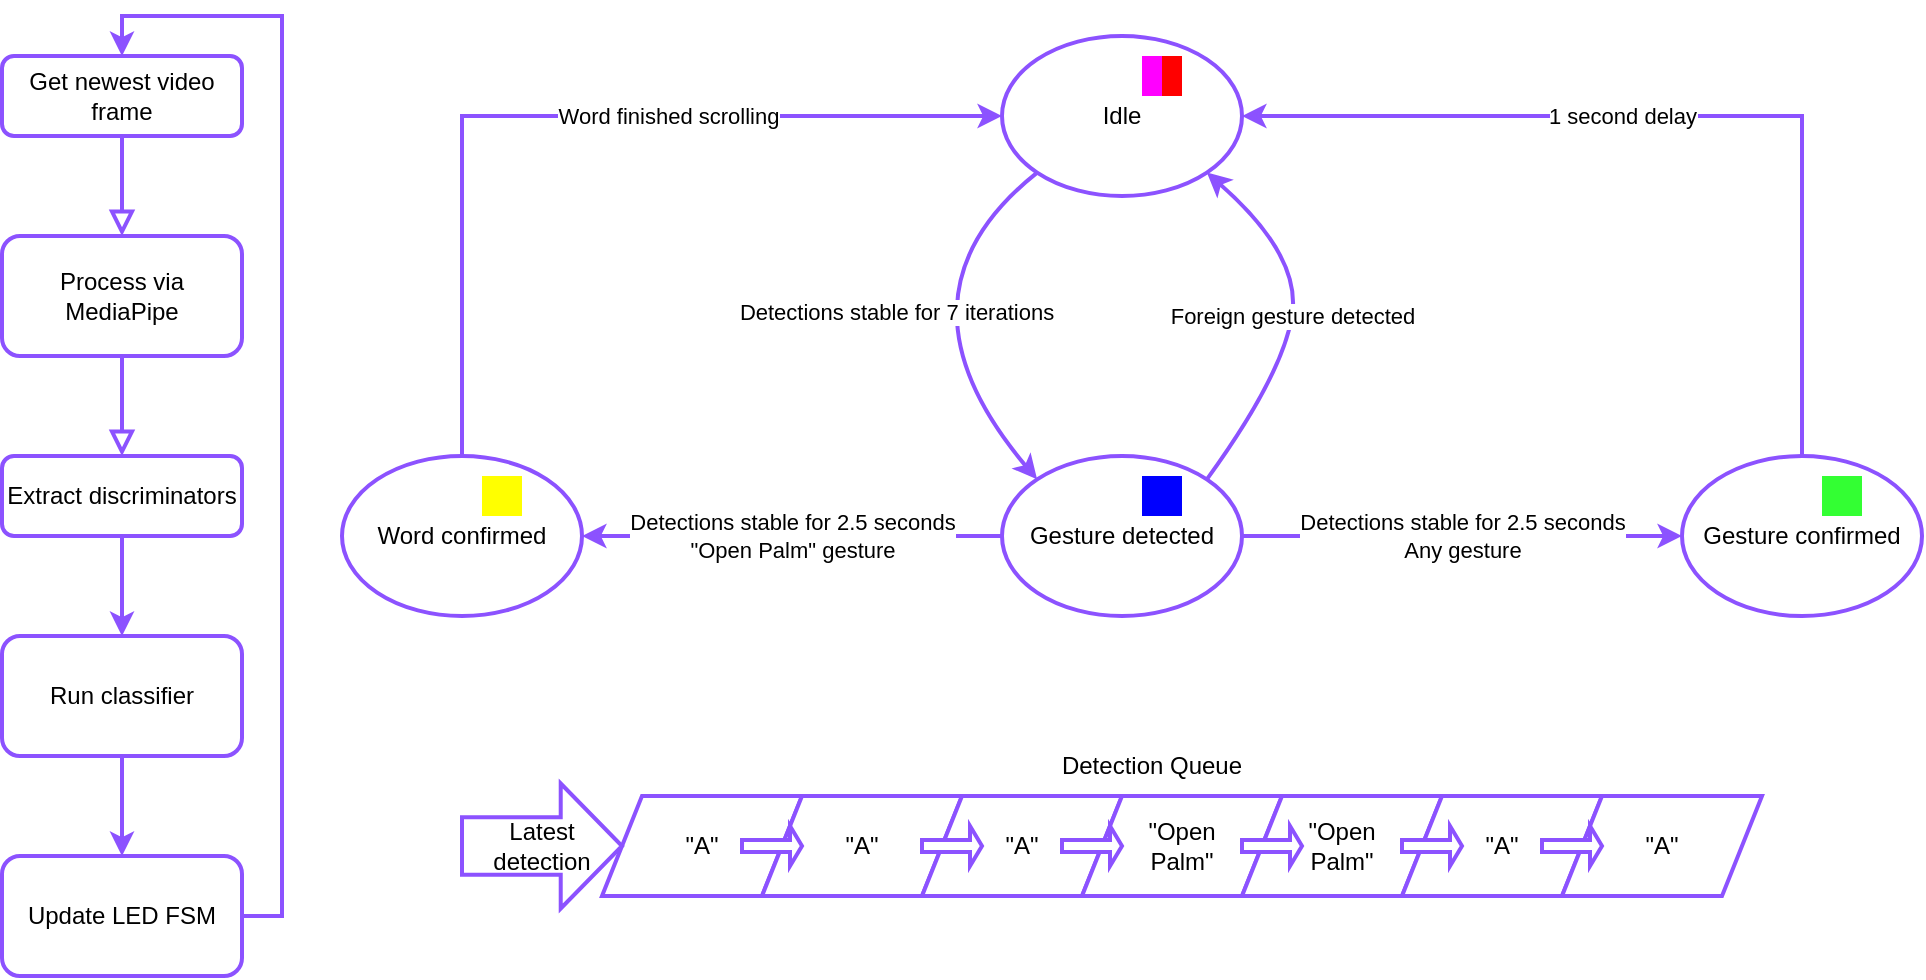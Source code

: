 <mxfile version="23.1.1" type="device">
  <diagram id="C5RBs43oDa-KdzZeNtuy" name="Page-1">
    <mxGraphModel dx="989" dy="547" grid="1" gridSize="10" guides="1" tooltips="1" connect="1" arrows="1" fold="1" page="1" pageScale="1" pageWidth="1169" pageHeight="827" math="0" shadow="0">
      <root>
        <mxCell id="WIyWlLk6GJQsqaUBKTNV-0" />
        <mxCell id="WIyWlLk6GJQsqaUBKTNV-1" parent="WIyWlLk6GJQsqaUBKTNV-0" />
        <mxCell id="WIyWlLk6GJQsqaUBKTNV-3" value="Get newest video frame" style="rounded=1;whiteSpace=wrap;html=1;fontSize=12;glass=0;strokeWidth=2;shadow=0;strokeColor=#8c52ff;" parent="WIyWlLk6GJQsqaUBKTNV-1" vertex="1">
          <mxGeometry x="60" y="60" width="120" height="40" as="geometry" />
        </mxCell>
        <mxCell id="E4I7RhbqZSsagmwxLHqh-1" value="" style="rounded=0;html=1;jettySize=auto;orthogonalLoop=1;fontSize=11;endArrow=block;endFill=0;endSize=8;strokeWidth=2;shadow=0;labelBackgroundColor=none;edgeStyle=orthogonalEdgeStyle;strokeColor=#8c52ff;" edge="1" parent="WIyWlLk6GJQsqaUBKTNV-1" source="WIyWlLk6GJQsqaUBKTNV-3" target="E4I7RhbqZSsagmwxLHqh-2">
          <mxGeometry relative="1" as="geometry">
            <mxPoint x="120" y="130" as="sourcePoint" />
            <mxPoint x="120" y="400" as="targetPoint" />
          </mxGeometry>
        </mxCell>
        <mxCell id="E4I7RhbqZSsagmwxLHqh-2" value="Process via MediaPipe" style="rounded=1;whiteSpace=wrap;html=1;strokeWidth=2;strokeColor=#8c52ff;" vertex="1" parent="WIyWlLk6GJQsqaUBKTNV-1">
          <mxGeometry x="60" y="150" width="120" height="60" as="geometry" />
        </mxCell>
        <mxCell id="E4I7RhbqZSsagmwxLHqh-8" style="edgeStyle=orthogonalEdgeStyle;rounded=0;orthogonalLoop=1;jettySize=auto;html=1;entryX=0.5;entryY=0;entryDx=0;entryDy=0;strokeWidth=2;strokeColor=#8c52ff;" edge="1" parent="WIyWlLk6GJQsqaUBKTNV-1" source="E4I7RhbqZSsagmwxLHqh-4" target="E4I7RhbqZSsagmwxLHqh-5">
          <mxGeometry relative="1" as="geometry" />
        </mxCell>
        <mxCell id="E4I7RhbqZSsagmwxLHqh-4" value="Run classifier" style="rounded=1;whiteSpace=wrap;html=1;strokeWidth=2;strokeColor=#8c52ff;" vertex="1" parent="WIyWlLk6GJQsqaUBKTNV-1">
          <mxGeometry x="60" y="350" width="120" height="60" as="geometry" />
        </mxCell>
        <mxCell id="E4I7RhbqZSsagmwxLHqh-9" style="edgeStyle=orthogonalEdgeStyle;rounded=0;orthogonalLoop=1;jettySize=auto;html=1;entryX=0.5;entryY=0;entryDx=0;entryDy=0;strokeWidth=2;strokeColor=#8c52ff;" edge="1" parent="WIyWlLk6GJQsqaUBKTNV-1" source="E4I7RhbqZSsagmwxLHqh-5" target="WIyWlLk6GJQsqaUBKTNV-3">
          <mxGeometry relative="1" as="geometry">
            <Array as="points">
              <mxPoint x="200" y="490" />
              <mxPoint x="200" y="40" />
              <mxPoint x="120" y="40" />
            </Array>
          </mxGeometry>
        </mxCell>
        <mxCell id="E4I7RhbqZSsagmwxLHqh-5" value="Update LED FSM" style="rounded=1;whiteSpace=wrap;html=1;strokeWidth=2;strokeColor=#8c52ff;" vertex="1" parent="WIyWlLk6GJQsqaUBKTNV-1">
          <mxGeometry x="60" y="460" width="120" height="60" as="geometry" />
        </mxCell>
        <mxCell id="E4I7RhbqZSsagmwxLHqh-6" value="" style="rounded=0;html=1;jettySize=auto;orthogonalLoop=1;fontSize=11;endArrow=block;endFill=0;endSize=8;strokeWidth=2;shadow=0;labelBackgroundColor=none;edgeStyle=orthogonalEdgeStyle;strokeColor=#8c52ff;" edge="1" parent="WIyWlLk6GJQsqaUBKTNV-1" source="E4I7RhbqZSsagmwxLHqh-2" target="E4I7RhbqZSsagmwxLHqh-3">
          <mxGeometry relative="1" as="geometry">
            <mxPoint x="120" y="220" as="sourcePoint" />
            <mxPoint x="120" y="280" as="targetPoint" />
          </mxGeometry>
        </mxCell>
        <mxCell id="E4I7RhbqZSsagmwxLHqh-7" style="edgeStyle=orthogonalEdgeStyle;rounded=0;orthogonalLoop=1;jettySize=auto;html=1;entryX=0.5;entryY=0;entryDx=0;entryDy=0;strokeWidth=2;strokeColor=#8c52ff;" edge="1" parent="WIyWlLk6GJQsqaUBKTNV-1" source="E4I7RhbqZSsagmwxLHqh-3" target="E4I7RhbqZSsagmwxLHqh-4">
          <mxGeometry relative="1" as="geometry" />
        </mxCell>
        <mxCell id="E4I7RhbqZSsagmwxLHqh-3" value="Extract discriminators" style="rounded=1;whiteSpace=wrap;html=1;strokeWidth=2;strokeColor=#8c52ff;" vertex="1" parent="WIyWlLk6GJQsqaUBKTNV-1">
          <mxGeometry x="60" y="260" width="120" height="40" as="geometry" />
        </mxCell>
        <mxCell id="E4I7RhbqZSsagmwxLHqh-10" value="Idle" style="ellipse;whiteSpace=wrap;html=1;strokeColor=#8C52FF;strokeWidth=2;" vertex="1" parent="WIyWlLk6GJQsqaUBKTNV-1">
          <mxGeometry x="560" y="50" width="120" height="80" as="geometry" />
        </mxCell>
        <mxCell id="E4I7RhbqZSsagmwxLHqh-25" value="&lt;div&gt;Detections stable for 2.5 seconds&lt;/div&gt;&lt;div&gt;&quot;Open Palm&quot; gesture&lt;br&gt;&lt;/div&gt;" style="edgeStyle=orthogonalEdgeStyle;rounded=0;orthogonalLoop=1;jettySize=auto;html=1;strokeWidth=2;strokeColor=#8C52FF;" edge="1" parent="WIyWlLk6GJQsqaUBKTNV-1" source="E4I7RhbqZSsagmwxLHqh-11" target="E4I7RhbqZSsagmwxLHqh-13">
          <mxGeometry relative="1" as="geometry" />
        </mxCell>
        <mxCell id="E4I7RhbqZSsagmwxLHqh-11" value="Gesture detected" style="ellipse;whiteSpace=wrap;html=1;strokeWidth=2;strokeColor=#8C52FF;" vertex="1" parent="WIyWlLk6GJQsqaUBKTNV-1">
          <mxGeometry x="560" y="260" width="120" height="80" as="geometry" />
        </mxCell>
        <mxCell id="E4I7RhbqZSsagmwxLHqh-31" value="1 second delay" style="edgeStyle=orthogonalEdgeStyle;rounded=0;orthogonalLoop=1;jettySize=auto;html=1;entryX=1;entryY=0.5;entryDx=0;entryDy=0;exitX=0.5;exitY=0;exitDx=0;exitDy=0;strokeWidth=2;strokeColor=#8C52FF;" edge="1" parent="WIyWlLk6GJQsqaUBKTNV-1" source="E4I7RhbqZSsagmwxLHqh-12" target="E4I7RhbqZSsagmwxLHqh-10">
          <mxGeometry x="0.155" relative="1" as="geometry">
            <Array as="points">
              <mxPoint x="960" y="90" />
            </Array>
            <mxPoint as="offset" />
          </mxGeometry>
        </mxCell>
        <mxCell id="E4I7RhbqZSsagmwxLHqh-12" value="Gesture confirmed" style="ellipse;whiteSpace=wrap;html=1;strokeWidth=2;strokeColor=#8C52FF;" vertex="1" parent="WIyWlLk6GJQsqaUBKTNV-1">
          <mxGeometry x="900" y="260" width="120" height="80" as="geometry" />
        </mxCell>
        <mxCell id="E4I7RhbqZSsagmwxLHqh-32" value="Word finished scrolling" style="edgeStyle=orthogonalEdgeStyle;rounded=0;orthogonalLoop=1;jettySize=auto;html=1;entryX=0;entryY=0.5;entryDx=0;entryDy=0;exitX=0.5;exitY=0;exitDx=0;exitDy=0;strokeWidth=2;strokeColor=#8C52FF;" edge="1" parent="WIyWlLk6GJQsqaUBKTNV-1" source="E4I7RhbqZSsagmwxLHqh-13" target="E4I7RhbqZSsagmwxLHqh-10">
          <mxGeometry x="0.238" relative="1" as="geometry">
            <Array as="points">
              <mxPoint x="290" y="90" />
            </Array>
            <mxPoint as="offset" />
          </mxGeometry>
        </mxCell>
        <mxCell id="E4I7RhbqZSsagmwxLHqh-13" value="Word confirmed" style="ellipse;whiteSpace=wrap;html=1;strokeWidth=2;strokeColor=#8C52FF;" vertex="1" parent="WIyWlLk6GJQsqaUBKTNV-1">
          <mxGeometry x="230" y="260" width="120" height="80" as="geometry" />
        </mxCell>
        <mxCell id="E4I7RhbqZSsagmwxLHqh-26" value="&lt;div&gt;Detections stable for 2.5 seconds&lt;/div&gt;&lt;div&gt;Any gesture&lt;br&gt;&lt;/div&gt;" style="endArrow=classic;html=1;rounded=0;strokeWidth=2;strokeColor=#8C52FF;" edge="1" parent="WIyWlLk6GJQsqaUBKTNV-1" source="E4I7RhbqZSsagmwxLHqh-11" target="E4I7RhbqZSsagmwxLHqh-12">
          <mxGeometry width="50" height="50" relative="1" as="geometry">
            <mxPoint x="500" y="350" as="sourcePoint" />
            <mxPoint x="550" y="300" as="targetPoint" />
            <mxPoint as="offset" />
          </mxGeometry>
        </mxCell>
        <mxCell id="E4I7RhbqZSsagmwxLHqh-28" value="Detections stable for 7 iterations" style="curved=1;endArrow=classic;html=1;rounded=0;exitX=0;exitY=1;exitDx=0;exitDy=0;entryX=0;entryY=0;entryDx=0;entryDy=0;strokeWidth=2;strokeColor=#8C52FF;" edge="1" parent="WIyWlLk6GJQsqaUBKTNV-1" source="E4I7RhbqZSsagmwxLHqh-10" target="E4I7RhbqZSsagmwxLHqh-11">
          <mxGeometry width="50" height="50" relative="1" as="geometry">
            <mxPoint x="500" y="350" as="sourcePoint" />
            <mxPoint x="550" y="300" as="targetPoint" />
            <Array as="points">
              <mxPoint x="500" y="180" />
            </Array>
          </mxGeometry>
        </mxCell>
        <mxCell id="E4I7RhbqZSsagmwxLHqh-29" value="Foreign gesture detected" style="curved=1;endArrow=classic;html=1;rounded=0;exitX=1;exitY=0;exitDx=0;exitDy=0;entryX=1;entryY=1;entryDx=0;entryDy=0;strokeWidth=2;strokeColor=#8C52FF;" edge="1" parent="WIyWlLk6GJQsqaUBKTNV-1" source="E4I7RhbqZSsagmwxLHqh-11" target="E4I7RhbqZSsagmwxLHqh-10">
          <mxGeometry width="50" height="50" relative="1" as="geometry">
            <mxPoint x="500" y="350" as="sourcePoint" />
            <mxPoint x="550" y="300" as="targetPoint" />
            <Array as="points">
              <mxPoint x="700" y="220" />
              <mxPoint x="710" y="160" />
            </Array>
          </mxGeometry>
        </mxCell>
        <mxCell id="E4I7RhbqZSsagmwxLHqh-34" value="" style="whiteSpace=wrap;html=1;aspect=fixed;fillStyle=solid;fillColor=#FF0000;strokeColor=none;strokeWidth=2;" vertex="1" parent="WIyWlLk6GJQsqaUBKTNV-1">
          <mxGeometry x="630" y="60" width="20" height="20" as="geometry" />
        </mxCell>
        <mxCell id="E4I7RhbqZSsagmwxLHqh-35" value="" style="whiteSpace=wrap;html=1;aspect=fixed;fillStyle=solid;fillColor=#0000FF;strokeColor=none;strokeWidth=2;" vertex="1" parent="WIyWlLk6GJQsqaUBKTNV-1">
          <mxGeometry x="630" y="270" width="20" height="20" as="geometry" />
        </mxCell>
        <mxCell id="E4I7RhbqZSsagmwxLHqh-36" value="" style="whiteSpace=wrap;html=1;aspect=fixed;fillStyle=solid;fillColor=#33FF33;strokeColor=none;strokeWidth=2;" vertex="1" parent="WIyWlLk6GJQsqaUBKTNV-1">
          <mxGeometry x="970" y="270" width="20" height="20" as="geometry" />
        </mxCell>
        <mxCell id="E4I7RhbqZSsagmwxLHqh-37" value="" style="whiteSpace=wrap;html=1;aspect=fixed;fillStyle=solid;fillColor=#FFFF00;strokeColor=none;strokeWidth=2;" vertex="1" parent="WIyWlLk6GJQsqaUBKTNV-1">
          <mxGeometry x="300" y="270" width="20" height="20" as="geometry" />
        </mxCell>
        <mxCell id="E4I7RhbqZSsagmwxLHqh-41" value="" style="rounded=0;whiteSpace=wrap;html=1;strokeColor=none;fillColor=#FF00FF;strokeWidth=2;" vertex="1" parent="WIyWlLk6GJQsqaUBKTNV-1">
          <mxGeometry x="630" y="60" width="10" height="20" as="geometry" />
        </mxCell>
        <mxCell id="E4I7RhbqZSsagmwxLHqh-43" value="&quot;A&quot;" style="shape=parallelogram;perimeter=parallelogramPerimeter;whiteSpace=wrap;html=1;fixedSize=1;strokeWidth=2;strokeColor=#8C52FF;" vertex="1" parent="WIyWlLk6GJQsqaUBKTNV-1">
          <mxGeometry x="360" y="430" width="100" height="50" as="geometry" />
        </mxCell>
        <mxCell id="E4I7RhbqZSsagmwxLHqh-44" value="&quot;A&quot;" style="shape=parallelogram;perimeter=parallelogramPerimeter;whiteSpace=wrap;html=1;fixedSize=1;strokeWidth=2;strokeColor=#8C52FF;" vertex="1" parent="WIyWlLk6GJQsqaUBKTNV-1">
          <mxGeometry x="440" y="430" width="100" height="50" as="geometry" />
        </mxCell>
        <mxCell id="E4I7RhbqZSsagmwxLHqh-45" value="&quot;A&quot;" style="shape=parallelogram;perimeter=parallelogramPerimeter;whiteSpace=wrap;html=1;fixedSize=1;strokeWidth=2;strokeColor=#8C52FF;" vertex="1" parent="WIyWlLk6GJQsqaUBKTNV-1">
          <mxGeometry x="520" y="430" width="100" height="50" as="geometry" />
        </mxCell>
        <mxCell id="E4I7RhbqZSsagmwxLHqh-46" value="&lt;div&gt;&quot;Open&lt;/div&gt;&lt;div&gt;Palm&quot;&lt;/div&gt;" style="shape=parallelogram;perimeter=parallelogramPerimeter;whiteSpace=wrap;html=1;fixedSize=1;strokeWidth=2;strokeColor=#8C52FF;" vertex="1" parent="WIyWlLk6GJQsqaUBKTNV-1">
          <mxGeometry x="600" y="430" width="100" height="50" as="geometry" />
        </mxCell>
        <mxCell id="E4I7RhbqZSsagmwxLHqh-47" value="&lt;div&gt;&quot;Open&lt;/div&gt;&lt;div&gt;Palm&quot;&lt;/div&gt;" style="shape=parallelogram;perimeter=parallelogramPerimeter;whiteSpace=wrap;html=1;fixedSize=1;strokeWidth=2;strokeColor=#8C52FF;" vertex="1" parent="WIyWlLk6GJQsqaUBKTNV-1">
          <mxGeometry x="680" y="430" width="100" height="50" as="geometry" />
        </mxCell>
        <mxCell id="E4I7RhbqZSsagmwxLHqh-48" value="&quot;A&quot;" style="shape=parallelogram;perimeter=parallelogramPerimeter;whiteSpace=wrap;html=1;fixedSize=1;strokeWidth=2;strokeColor=#8C52FF;" vertex="1" parent="WIyWlLk6GJQsqaUBKTNV-1">
          <mxGeometry x="760" y="430" width="100" height="50" as="geometry" />
        </mxCell>
        <mxCell id="E4I7RhbqZSsagmwxLHqh-49" value="&quot;A&quot;" style="shape=parallelogram;perimeter=parallelogramPerimeter;whiteSpace=wrap;html=1;fixedSize=1;strokeWidth=2;strokeColor=#8C52FF;" vertex="1" parent="WIyWlLk6GJQsqaUBKTNV-1">
          <mxGeometry x="840" y="430" width="100" height="50" as="geometry" />
        </mxCell>
        <mxCell id="E4I7RhbqZSsagmwxLHqh-51" value="Latest detection" style="shape=singleArrow;whiteSpace=wrap;html=1;arrowWidth=0.46;arrowSize=0.383;strokeWidth=2;strokeColor=#8C52FF;" vertex="1" parent="WIyWlLk6GJQsqaUBKTNV-1">
          <mxGeometry x="290" y="423.75" width="80" height="62.5" as="geometry" />
        </mxCell>
        <mxCell id="E4I7RhbqZSsagmwxLHqh-53" value="" style="shape=singleArrow;whiteSpace=wrap;html=1;strokeWidth=2;strokeColor=#8C52FF;" vertex="1" parent="WIyWlLk6GJQsqaUBKTNV-1">
          <mxGeometry x="430" y="445" width="30" height="20" as="geometry" />
        </mxCell>
        <mxCell id="E4I7RhbqZSsagmwxLHqh-55" value="" style="shape=singleArrow;whiteSpace=wrap;html=1;strokeWidth=2;strokeColor=#8C52FF;" vertex="1" parent="WIyWlLk6GJQsqaUBKTNV-1">
          <mxGeometry x="760" y="445" width="30" height="20" as="geometry" />
        </mxCell>
        <mxCell id="E4I7RhbqZSsagmwxLHqh-56" value="" style="shape=singleArrow;whiteSpace=wrap;html=1;strokeWidth=2;strokeColor=#8C52FF;" vertex="1" parent="WIyWlLk6GJQsqaUBKTNV-1">
          <mxGeometry x="680" y="445" width="30" height="20" as="geometry" />
        </mxCell>
        <mxCell id="E4I7RhbqZSsagmwxLHqh-57" value="" style="shape=singleArrow;whiteSpace=wrap;html=1;strokeWidth=2;strokeColor=#8C52FF;" vertex="1" parent="WIyWlLk6GJQsqaUBKTNV-1">
          <mxGeometry x="590" y="445" width="30" height="20" as="geometry" />
        </mxCell>
        <mxCell id="E4I7RhbqZSsagmwxLHqh-58" value="" style="shape=singleArrow;whiteSpace=wrap;html=1;strokeWidth=2;strokeColor=#8C52FF;" vertex="1" parent="WIyWlLk6GJQsqaUBKTNV-1">
          <mxGeometry x="520" y="445" width="30" height="20" as="geometry" />
        </mxCell>
        <mxCell id="E4I7RhbqZSsagmwxLHqh-59" value="" style="shape=singleArrow;whiteSpace=wrap;html=1;strokeWidth=2;strokeColor=#8C52FF;" vertex="1" parent="WIyWlLk6GJQsqaUBKTNV-1">
          <mxGeometry x="830" y="445" width="30" height="20" as="geometry" />
        </mxCell>
        <mxCell id="E4I7RhbqZSsagmwxLHqh-61" value="Detection Queue" style="text;html=1;strokeColor=none;fillColor=none;align=center;verticalAlign=middle;whiteSpace=wrap;rounded=0;" vertex="1" parent="WIyWlLk6GJQsqaUBKTNV-1">
          <mxGeometry x="580" y="400" width="110" height="30" as="geometry" />
        </mxCell>
      </root>
    </mxGraphModel>
  </diagram>
</mxfile>

